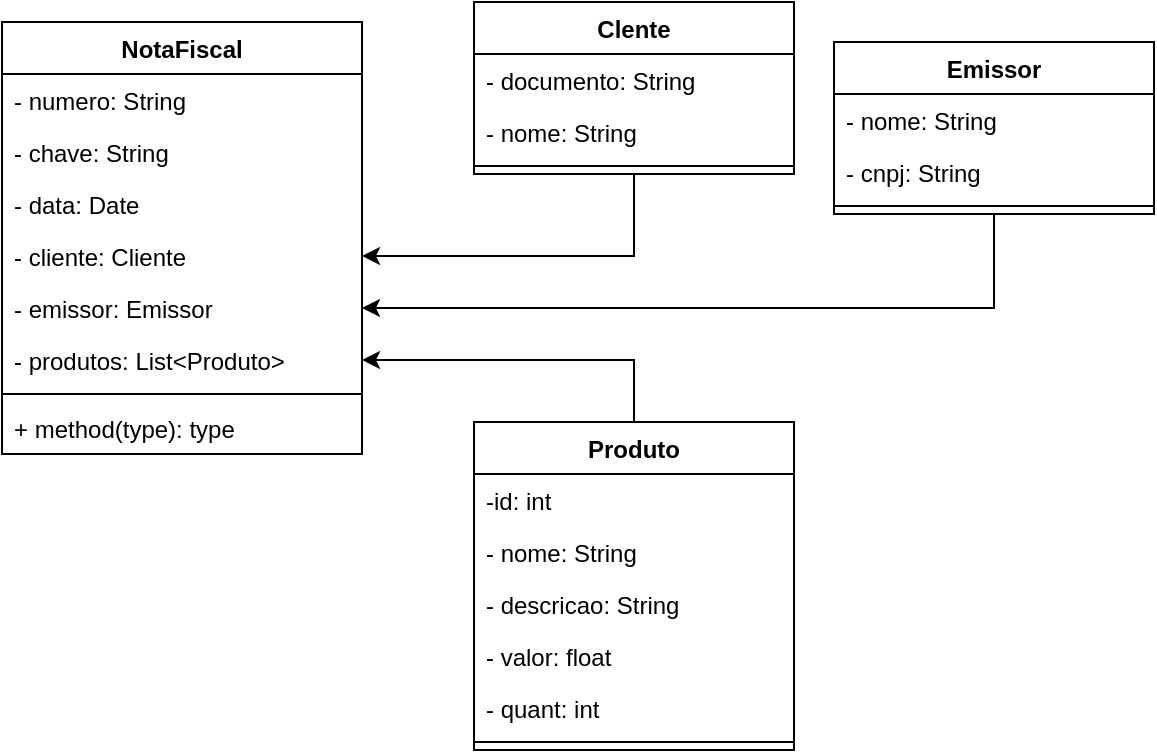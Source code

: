 <mxfile version="16.5.6" type="device"><diagram id="5cuofp9H6qCtHgOyygiK" name="Page-1"><mxGraphModel dx="868" dy="482" grid="1" gridSize="10" guides="1" tooltips="1" connect="1" arrows="1" fold="1" page="1" pageScale="1" pageWidth="827" pageHeight="1169" math="0" shadow="0"><root><mxCell id="0"/><mxCell id="1" parent="0"/><mxCell id="HsosaSGUk2OpR0Kd3lzs-1" value="NotaFiscal" style="swimlane;fontStyle=1;align=center;verticalAlign=top;childLayout=stackLayout;horizontal=1;startSize=26;horizontalStack=0;resizeParent=1;resizeParentMax=0;resizeLast=0;collapsible=1;marginBottom=0;" vertex="1" parent="1"><mxGeometry x="324" y="160" width="180" height="216" as="geometry"/></mxCell><mxCell id="HsosaSGUk2OpR0Kd3lzs-24" value="- numero: String" style="text;strokeColor=none;fillColor=none;align=left;verticalAlign=top;spacingLeft=4;spacingRight=4;overflow=hidden;rotatable=0;points=[[0,0.5],[1,0.5]];portConstraint=eastwest;" vertex="1" parent="HsosaSGUk2OpR0Kd3lzs-1"><mxGeometry y="26" width="180" height="26" as="geometry"/></mxCell><mxCell id="HsosaSGUk2OpR0Kd3lzs-2" value="- chave: String" style="text;strokeColor=none;fillColor=none;align=left;verticalAlign=top;spacingLeft=4;spacingRight=4;overflow=hidden;rotatable=0;points=[[0,0.5],[1,0.5]];portConstraint=eastwest;" vertex="1" parent="HsosaSGUk2OpR0Kd3lzs-1"><mxGeometry y="52" width="180" height="26" as="geometry"/></mxCell><mxCell id="HsosaSGUk2OpR0Kd3lzs-23" value="- data: Date" style="text;strokeColor=none;fillColor=none;align=left;verticalAlign=top;spacingLeft=4;spacingRight=4;overflow=hidden;rotatable=0;points=[[0,0.5],[1,0.5]];portConstraint=eastwest;" vertex="1" parent="HsosaSGUk2OpR0Kd3lzs-1"><mxGeometry y="78" width="180" height="26" as="geometry"/></mxCell><mxCell id="HsosaSGUk2OpR0Kd3lzs-27" value="- cliente: Cliente" style="text;strokeColor=none;fillColor=none;align=left;verticalAlign=top;spacingLeft=4;spacingRight=4;overflow=hidden;rotatable=0;points=[[0,0.5],[1,0.5]];portConstraint=eastwest;" vertex="1" parent="HsosaSGUk2OpR0Kd3lzs-1"><mxGeometry y="104" width="180" height="26" as="geometry"/></mxCell><mxCell id="HsosaSGUk2OpR0Kd3lzs-28" value="- emissor: Emissor" style="text;strokeColor=none;fillColor=none;align=left;verticalAlign=top;spacingLeft=4;spacingRight=4;overflow=hidden;rotatable=0;points=[[0,0.5],[1,0.5]];portConstraint=eastwest;" vertex="1" parent="HsosaSGUk2OpR0Kd3lzs-1"><mxGeometry y="130" width="180" height="26" as="geometry"/></mxCell><mxCell id="HsosaSGUk2OpR0Kd3lzs-25" value="- produtos: List&lt;Produto&gt;" style="text;strokeColor=none;fillColor=none;align=left;verticalAlign=top;spacingLeft=4;spacingRight=4;overflow=hidden;rotatable=0;points=[[0,0.5],[1,0.5]];portConstraint=eastwest;" vertex="1" parent="HsosaSGUk2OpR0Kd3lzs-1"><mxGeometry y="156" width="180" height="26" as="geometry"/></mxCell><mxCell id="HsosaSGUk2OpR0Kd3lzs-3" value="" style="line;strokeWidth=1;fillColor=none;align=left;verticalAlign=middle;spacingTop=-1;spacingLeft=3;spacingRight=3;rotatable=0;labelPosition=right;points=[];portConstraint=eastwest;" vertex="1" parent="HsosaSGUk2OpR0Kd3lzs-1"><mxGeometry y="182" width="180" height="8" as="geometry"/></mxCell><mxCell id="HsosaSGUk2OpR0Kd3lzs-4" value="+ method(type): type" style="text;strokeColor=none;fillColor=none;align=left;verticalAlign=top;spacingLeft=4;spacingRight=4;overflow=hidden;rotatable=0;points=[[0,0.5],[1,0.5]];portConstraint=eastwest;" vertex="1" parent="HsosaSGUk2OpR0Kd3lzs-1"><mxGeometry y="190" width="180" height="26" as="geometry"/></mxCell><mxCell id="HsosaSGUk2OpR0Kd3lzs-30" style="edgeStyle=orthogonalEdgeStyle;rounded=0;orthogonalLoop=1;jettySize=auto;html=1;" edge="1" parent="1" source="HsosaSGUk2OpR0Kd3lzs-5" target="HsosaSGUk2OpR0Kd3lzs-27"><mxGeometry relative="1" as="geometry"/></mxCell><mxCell id="HsosaSGUk2OpR0Kd3lzs-5" value="Clente" style="swimlane;fontStyle=1;align=center;verticalAlign=top;childLayout=stackLayout;horizontal=1;startSize=26;horizontalStack=0;resizeParent=1;resizeParentMax=0;resizeLast=0;collapsible=1;marginBottom=0;" vertex="1" parent="1"><mxGeometry x="560" y="150" width="160" height="86" as="geometry"/></mxCell><mxCell id="HsosaSGUk2OpR0Kd3lzs-6" value="- documento: String" style="text;strokeColor=none;fillColor=none;align=left;verticalAlign=top;spacingLeft=4;spacingRight=4;overflow=hidden;rotatable=0;points=[[0,0.5],[1,0.5]];portConstraint=eastwest;" vertex="1" parent="HsosaSGUk2OpR0Kd3lzs-5"><mxGeometry y="26" width="160" height="26" as="geometry"/></mxCell><mxCell id="HsosaSGUk2OpR0Kd3lzs-20" value="- nome: String" style="text;strokeColor=none;fillColor=none;align=left;verticalAlign=top;spacingLeft=4;spacingRight=4;overflow=hidden;rotatable=0;points=[[0,0.5],[1,0.5]];portConstraint=eastwest;" vertex="1" parent="HsosaSGUk2OpR0Kd3lzs-5"><mxGeometry y="52" width="160" height="26" as="geometry"/></mxCell><mxCell id="HsosaSGUk2OpR0Kd3lzs-7" value="" style="line;strokeWidth=1;fillColor=none;align=left;verticalAlign=middle;spacingTop=-1;spacingLeft=3;spacingRight=3;rotatable=0;labelPosition=right;points=[];portConstraint=eastwest;" vertex="1" parent="HsosaSGUk2OpR0Kd3lzs-5"><mxGeometry y="78" width="160" height="8" as="geometry"/></mxCell><mxCell id="HsosaSGUk2OpR0Kd3lzs-31" style="edgeStyle=orthogonalEdgeStyle;rounded=0;orthogonalLoop=1;jettySize=auto;html=1;" edge="1" parent="1" source="HsosaSGUk2OpR0Kd3lzs-9" target="HsosaSGUk2OpR0Kd3lzs-28"><mxGeometry relative="1" as="geometry"/></mxCell><mxCell id="HsosaSGUk2OpR0Kd3lzs-9" value="Emissor" style="swimlane;fontStyle=1;align=center;verticalAlign=top;childLayout=stackLayout;horizontal=1;startSize=26;horizontalStack=0;resizeParent=1;resizeParentMax=0;resizeLast=0;collapsible=1;marginBottom=0;" vertex="1" parent="1"><mxGeometry x="740" y="170" width="160" height="86" as="geometry"/></mxCell><mxCell id="HsosaSGUk2OpR0Kd3lzs-10" value="- nome: String" style="text;strokeColor=none;fillColor=none;align=left;verticalAlign=top;spacingLeft=4;spacingRight=4;overflow=hidden;rotatable=0;points=[[0,0.5],[1,0.5]];portConstraint=eastwest;" vertex="1" parent="HsosaSGUk2OpR0Kd3lzs-9"><mxGeometry y="26" width="160" height="26" as="geometry"/></mxCell><mxCell id="HsosaSGUk2OpR0Kd3lzs-22" value="- cnpj: String" style="text;strokeColor=none;fillColor=none;align=left;verticalAlign=top;spacingLeft=4;spacingRight=4;overflow=hidden;rotatable=0;points=[[0,0.5],[1,0.5]];portConstraint=eastwest;" vertex="1" parent="HsosaSGUk2OpR0Kd3lzs-9"><mxGeometry y="52" width="160" height="26" as="geometry"/></mxCell><mxCell id="HsosaSGUk2OpR0Kd3lzs-11" value="" style="line;strokeWidth=1;fillColor=none;align=left;verticalAlign=middle;spacingTop=-1;spacingLeft=3;spacingRight=3;rotatable=0;labelPosition=right;points=[];portConstraint=eastwest;" vertex="1" parent="HsosaSGUk2OpR0Kd3lzs-9"><mxGeometry y="78" width="160" height="8" as="geometry"/></mxCell><mxCell id="HsosaSGUk2OpR0Kd3lzs-26" style="edgeStyle=orthogonalEdgeStyle;rounded=0;orthogonalLoop=1;jettySize=auto;html=1;" edge="1" parent="1" source="HsosaSGUk2OpR0Kd3lzs-13" target="HsosaSGUk2OpR0Kd3lzs-25"><mxGeometry relative="1" as="geometry"/></mxCell><mxCell id="HsosaSGUk2OpR0Kd3lzs-13" value="Produto" style="swimlane;fontStyle=1;align=center;verticalAlign=top;childLayout=stackLayout;horizontal=1;startSize=26;horizontalStack=0;resizeParent=1;resizeParentMax=0;resizeLast=0;collapsible=1;marginBottom=0;" vertex="1" parent="1"><mxGeometry x="560" y="360" width="160" height="164" as="geometry"/></mxCell><mxCell id="HsosaSGUk2OpR0Kd3lzs-14" value="-id: int" style="text;strokeColor=none;fillColor=none;align=left;verticalAlign=top;spacingLeft=4;spacingRight=4;overflow=hidden;rotatable=0;points=[[0,0.5],[1,0.5]];portConstraint=eastwest;" vertex="1" parent="HsosaSGUk2OpR0Kd3lzs-13"><mxGeometry y="26" width="160" height="26" as="geometry"/></mxCell><mxCell id="HsosaSGUk2OpR0Kd3lzs-17" value="- nome: String" style="text;strokeColor=none;fillColor=none;align=left;verticalAlign=top;spacingLeft=4;spacingRight=4;overflow=hidden;rotatable=0;points=[[0,0.5],[1,0.5]];portConstraint=eastwest;" vertex="1" parent="HsosaSGUk2OpR0Kd3lzs-13"><mxGeometry y="52" width="160" height="26" as="geometry"/></mxCell><mxCell id="HsosaSGUk2OpR0Kd3lzs-18" value="- descricao: String" style="text;strokeColor=none;fillColor=none;align=left;verticalAlign=top;spacingLeft=4;spacingRight=4;overflow=hidden;rotatable=0;points=[[0,0.5],[1,0.5]];portConstraint=eastwest;" vertex="1" parent="HsosaSGUk2OpR0Kd3lzs-13"><mxGeometry y="78" width="160" height="26" as="geometry"/></mxCell><mxCell id="HsosaSGUk2OpR0Kd3lzs-19" value="- valor: float" style="text;strokeColor=none;fillColor=none;align=left;verticalAlign=top;spacingLeft=4;spacingRight=4;overflow=hidden;rotatable=0;points=[[0,0.5],[1,0.5]];portConstraint=eastwest;" vertex="1" parent="HsosaSGUk2OpR0Kd3lzs-13"><mxGeometry y="104" width="160" height="26" as="geometry"/></mxCell><mxCell id="HsosaSGUk2OpR0Kd3lzs-29" value="- quant: int" style="text;strokeColor=none;fillColor=none;align=left;verticalAlign=top;spacingLeft=4;spacingRight=4;overflow=hidden;rotatable=0;points=[[0,0.5],[1,0.5]];portConstraint=eastwest;" vertex="1" parent="HsosaSGUk2OpR0Kd3lzs-13"><mxGeometry y="130" width="160" height="26" as="geometry"/></mxCell><mxCell id="HsosaSGUk2OpR0Kd3lzs-15" value="" style="line;strokeWidth=1;fillColor=none;align=left;verticalAlign=middle;spacingTop=-1;spacingLeft=3;spacingRight=3;rotatable=0;labelPosition=right;points=[];portConstraint=eastwest;" vertex="1" parent="HsosaSGUk2OpR0Kd3lzs-13"><mxGeometry y="156" width="160" height="8" as="geometry"/></mxCell></root></mxGraphModel></diagram></mxfile>